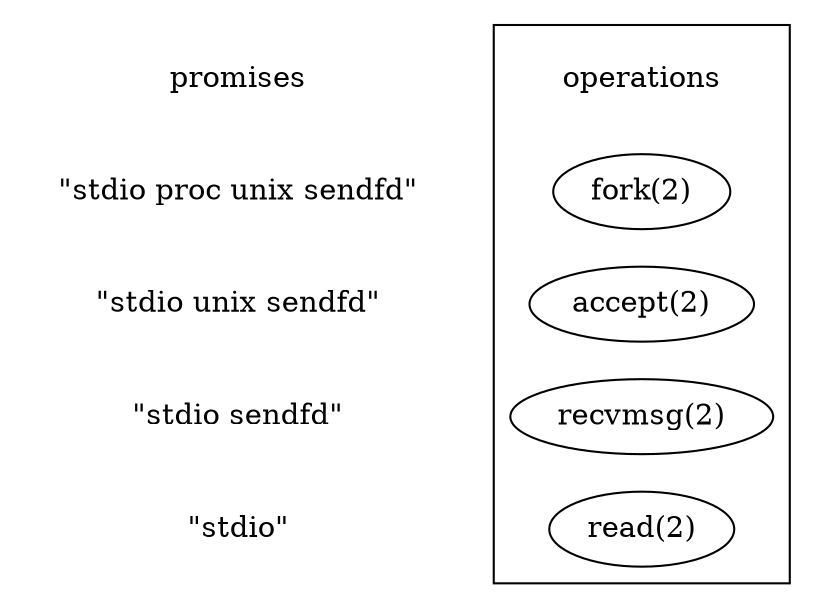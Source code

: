 digraph {
	rankdir="LR";
	subgraph cluster0 {
		graph[rankdir="TB",style="invis"];
		node[shape="plaintext"];
		start[label="promises"];
		forkop[label="\"stdio proc unix sendfd\""];
		acceptop[label="\"stdio unix sendfd\""];
		recvop[label="\"stdio sendfd\""];
		readop[label="\"stdio\""];
	}
	subgraph cluster1 {
		graph[rankdir="TB"];
		start2[label="operations", shape="plaintext"];
		forkop2[label="fork(2)"];
		acceptop2[label="accept(2)"];
		recvop2[label="recvmsg(2)"];
		readop2[label="read(2)"];
	}
	start -> start2[style="invis"];
	forkop -> forkop2[style="invis"];
}
